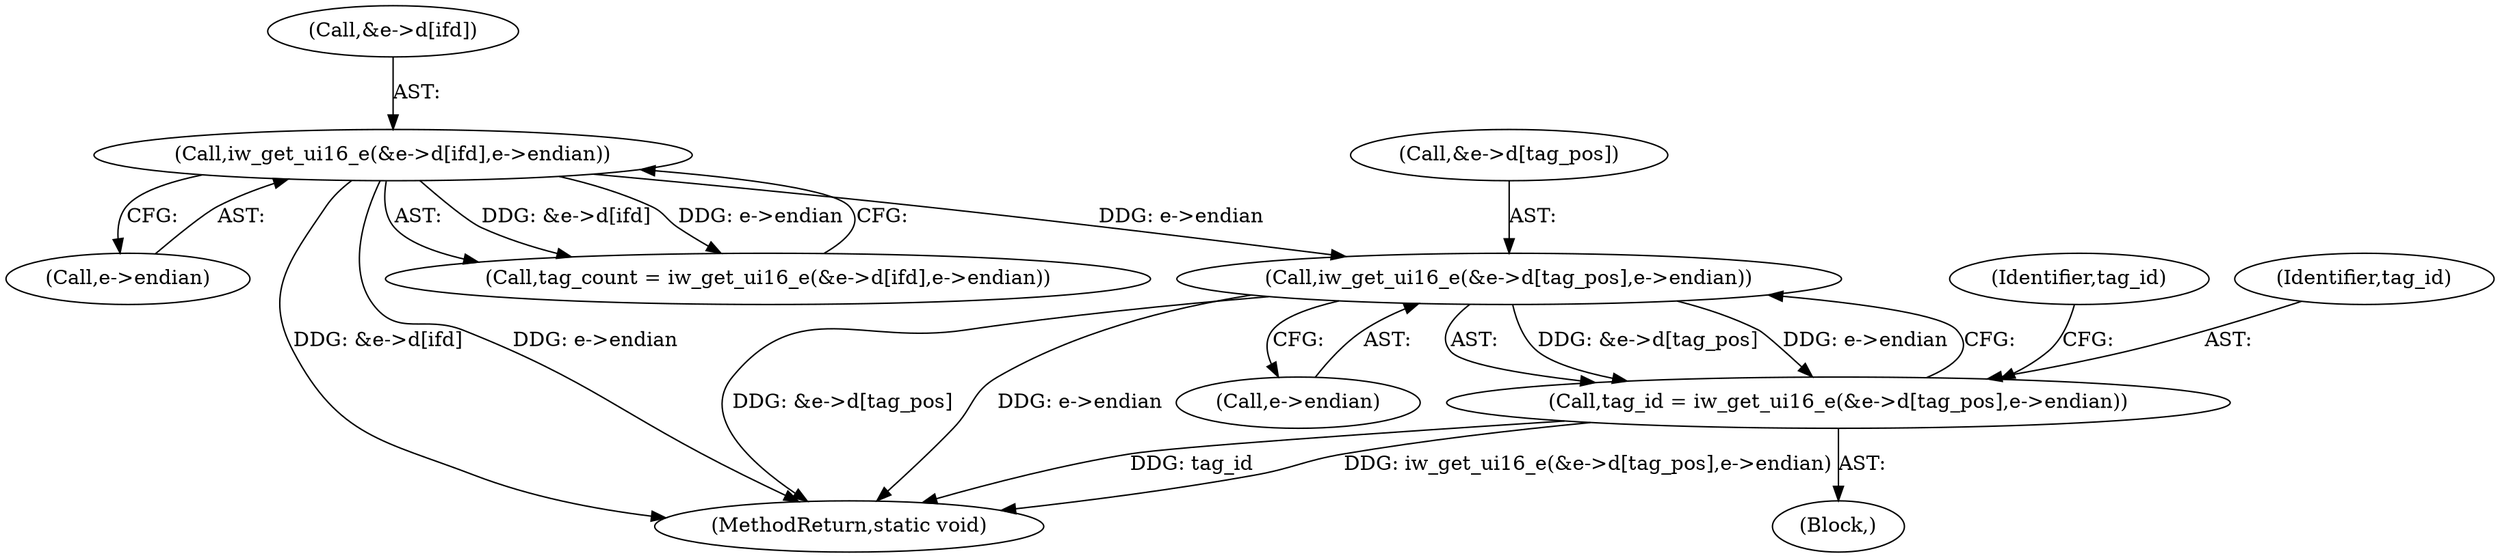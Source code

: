 digraph "1_imageworsener_b45cb1b665a14b0175b9cb1502ef7168e1fe0d5d_2@array" {
"1000177" [label="(Call,iw_get_ui16_e(&e->d[tag_pos],e->endian))"];
"1000132" [label="(Call,iw_get_ui16_e(&e->d[ifd],e->endian))"];
"1000175" [label="(Call,tag_id = iw_get_ui16_e(&e->d[tag_pos],e->endian))"];
"1000133" [label="(Call,&e->d[ifd])"];
"1000178" [label="(Call,&e->d[tag_pos])"];
"1000177" [label="(Call,iw_get_ui16_e(&e->d[tag_pos],e->endian))"];
"1000139" [label="(Call,e->endian)"];
"1000246" [label="(MethodReturn,static void)"];
"1000175" [label="(Call,tag_id = iw_get_ui16_e(&e->d[tag_pos],e->endian))"];
"1000156" [label="(Block,)"];
"1000130" [label="(Call,tag_count = iw_get_ui16_e(&e->d[ifd],e->endian))"];
"1000188" [label="(Identifier,tag_id)"];
"1000184" [label="(Call,e->endian)"];
"1000176" [label="(Identifier,tag_id)"];
"1000132" [label="(Call,iw_get_ui16_e(&e->d[ifd],e->endian))"];
"1000177" -> "1000175"  [label="AST: "];
"1000177" -> "1000184"  [label="CFG: "];
"1000178" -> "1000177"  [label="AST: "];
"1000184" -> "1000177"  [label="AST: "];
"1000175" -> "1000177"  [label="CFG: "];
"1000177" -> "1000246"  [label="DDG: &e->d[tag_pos]"];
"1000177" -> "1000246"  [label="DDG: e->endian"];
"1000177" -> "1000175"  [label="DDG: &e->d[tag_pos]"];
"1000177" -> "1000175"  [label="DDG: e->endian"];
"1000132" -> "1000177"  [label="DDG: e->endian"];
"1000132" -> "1000130"  [label="AST: "];
"1000132" -> "1000139"  [label="CFG: "];
"1000133" -> "1000132"  [label="AST: "];
"1000139" -> "1000132"  [label="AST: "];
"1000130" -> "1000132"  [label="CFG: "];
"1000132" -> "1000246"  [label="DDG: &e->d[ifd]"];
"1000132" -> "1000246"  [label="DDG: e->endian"];
"1000132" -> "1000130"  [label="DDG: &e->d[ifd]"];
"1000132" -> "1000130"  [label="DDG: e->endian"];
"1000175" -> "1000156"  [label="AST: "];
"1000176" -> "1000175"  [label="AST: "];
"1000188" -> "1000175"  [label="CFG: "];
"1000175" -> "1000246"  [label="DDG: tag_id"];
"1000175" -> "1000246"  [label="DDG: iw_get_ui16_e(&e->d[tag_pos],e->endian)"];
}
